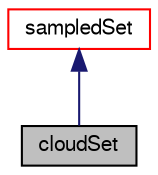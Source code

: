 digraph "cloudSet"
{
  bgcolor="transparent";
  edge [fontname="FreeSans",fontsize="10",labelfontname="FreeSans",labelfontsize="10"];
  node [fontname="FreeSans",fontsize="10",shape=record];
  Node13 [label="cloudSet",height=0.2,width=0.4,color="black", fillcolor="grey75", style="filled", fontcolor="black"];
  Node14 -> Node13 [dir="back",color="midnightblue",fontsize="10",style="solid",fontname="FreeSans"];
  Node14 [label="sampledSet",height=0.2,width=0.4,color="red",URL="$a29314.html",tooltip="Holds list of sampling points which is filled at construction time. Various implementations of this b..."];
}
